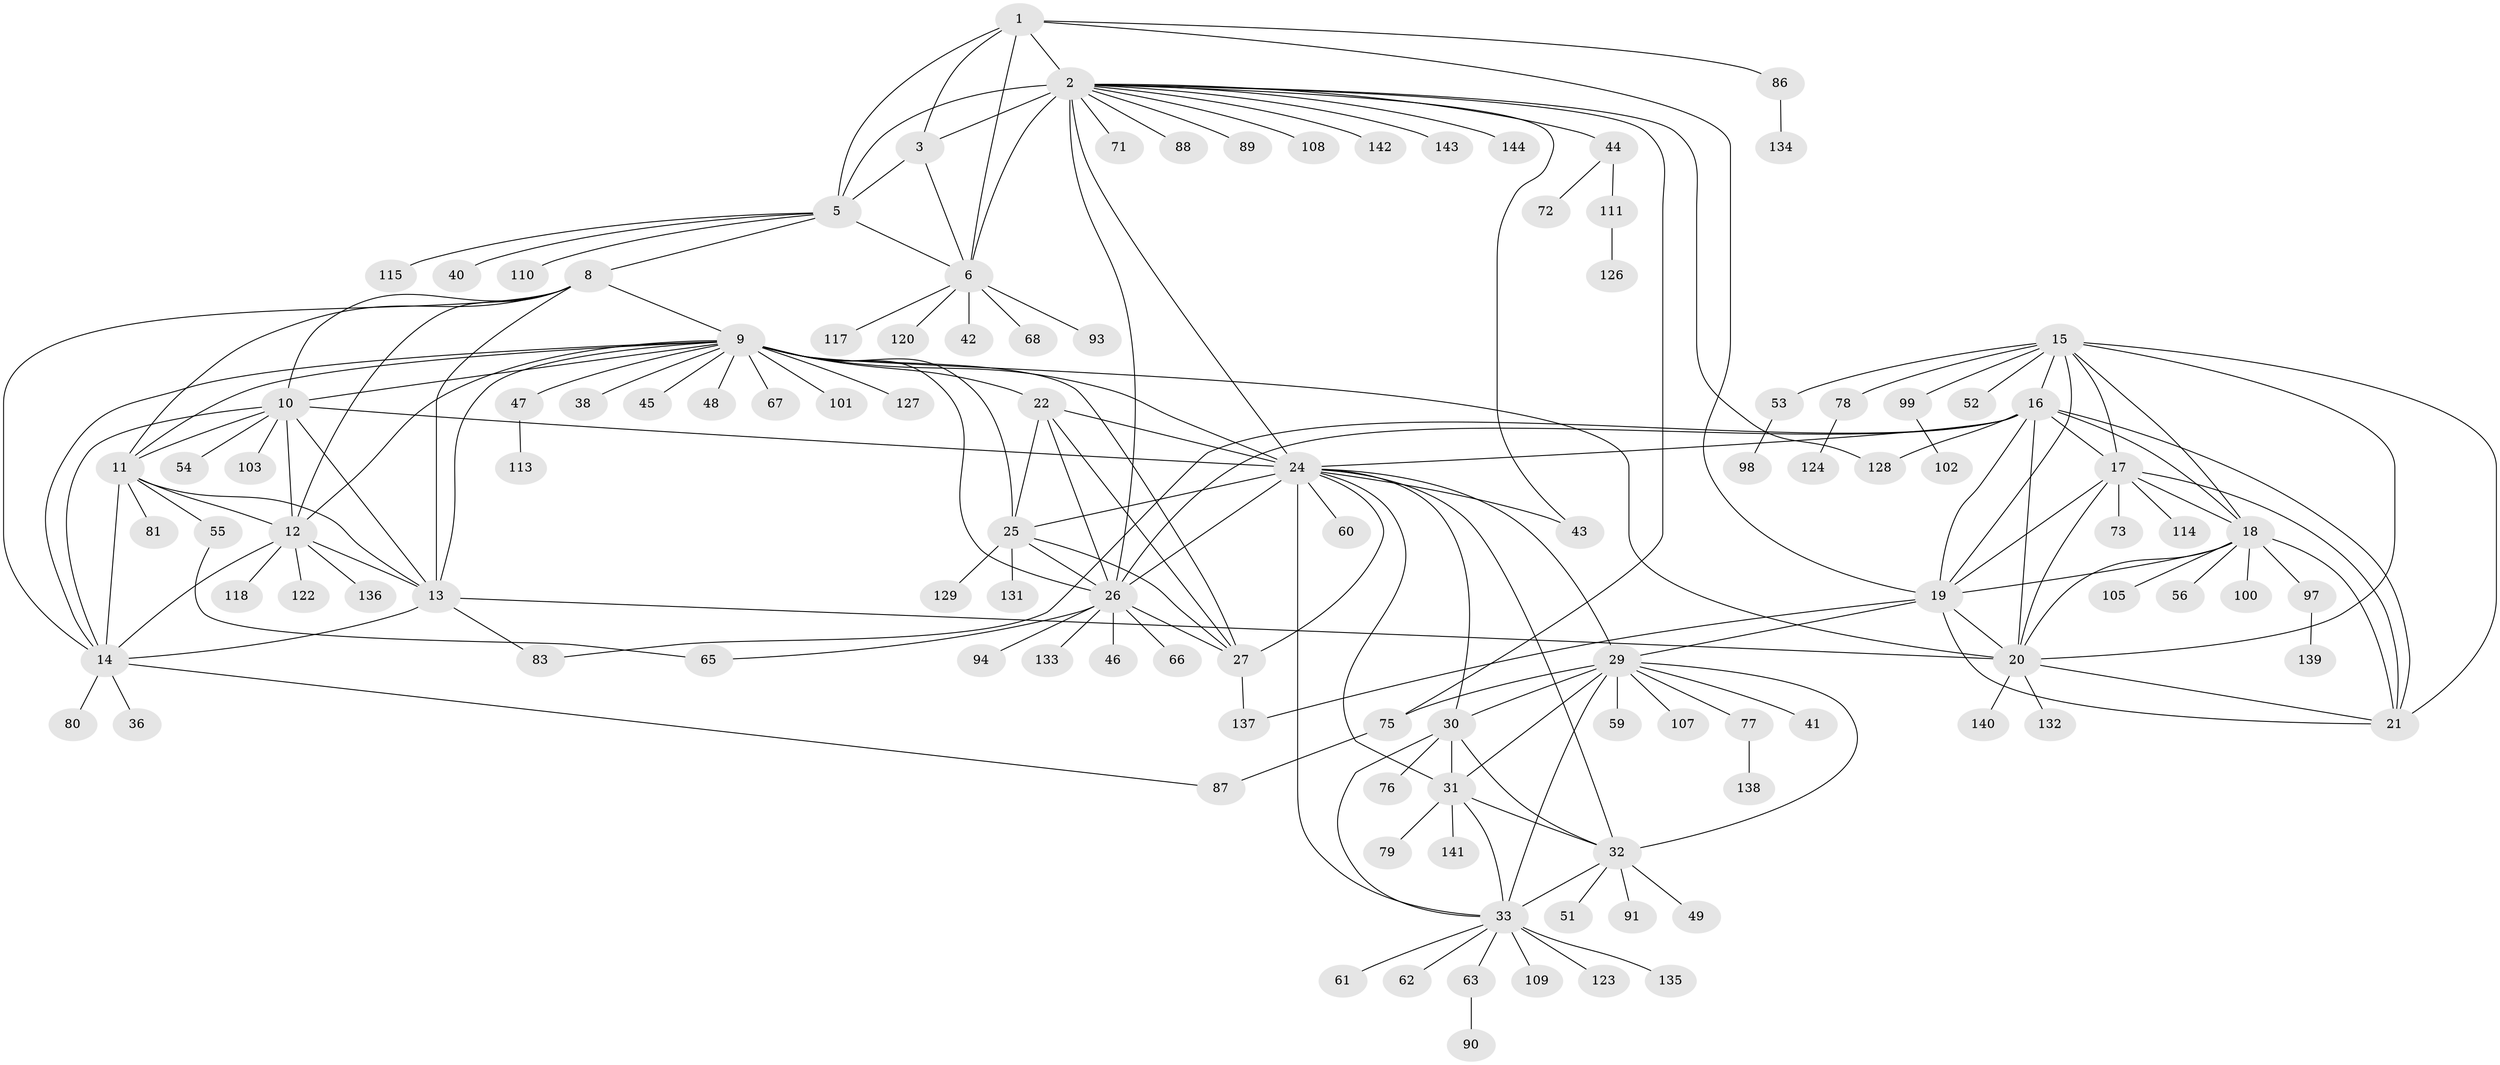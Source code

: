 // Generated by graph-tools (version 1.1) at 2025/52/02/27/25 19:52:22]
// undirected, 115 vertices, 185 edges
graph export_dot {
graph [start="1"]
  node [color=gray90,style=filled];
  1 [super="+4"];
  2 [super="+7"];
  3 [super="+84"];
  5 [super="+74"];
  6 [super="+82"];
  8 [super="+69"];
  9 [super="+23"];
  10 [super="+130"];
  11 [super="+58"];
  12 [super="+64"];
  13 [super="+57"];
  14 [super="+116"];
  15 [super="+50"];
  16 [super="+92"];
  17 [super="+104"];
  18 [super="+145"];
  19;
  20 [super="+37"];
  21 [super="+125"];
  22;
  24 [super="+34"];
  25 [super="+70"];
  26 [super="+28"];
  27 [super="+96"];
  29 [super="+39"];
  30 [super="+119"];
  31 [super="+95"];
  32 [super="+85"];
  33 [super="+35"];
  36 [super="+106"];
  38;
  40;
  41;
  42;
  43;
  44 [super="+121"];
  45;
  46;
  47;
  48;
  49;
  51;
  52;
  53;
  54;
  55;
  56;
  59;
  60;
  61;
  62;
  63;
  65;
  66;
  67;
  68;
  71;
  72;
  73;
  75;
  76;
  77;
  78;
  79;
  80;
  81;
  83;
  86;
  87;
  88;
  89;
  90;
  91;
  93;
  94;
  97;
  98;
  99;
  100;
  101;
  102;
  103;
  105;
  107 [super="+112"];
  108;
  109;
  110;
  111;
  113;
  114;
  115;
  117;
  118;
  120;
  122;
  123;
  124;
  126;
  127;
  128;
  129;
  131;
  132;
  133;
  134;
  135;
  136;
  137;
  138;
  139;
  140;
  141;
  142;
  143;
  144;
  1 -- 2 [weight=4];
  1 -- 3 [weight=2];
  1 -- 5 [weight=2];
  1 -- 6 [weight=2];
  1 -- 19;
  1 -- 86;
  2 -- 3 [weight=2];
  2 -- 5 [weight=2];
  2 -- 6 [weight=2];
  2 -- 44;
  2 -- 88;
  2 -- 89;
  2 -- 108;
  2 -- 128;
  2 -- 143;
  2 -- 144;
  2 -- 26;
  2 -- 71;
  2 -- 75;
  2 -- 43;
  2 -- 142;
  2 -- 24;
  3 -- 5;
  3 -- 6;
  5 -- 6;
  5 -- 8;
  5 -- 40;
  5 -- 110;
  5 -- 115;
  6 -- 42;
  6 -- 68;
  6 -- 93;
  6 -- 117;
  6 -- 120;
  8 -- 9;
  8 -- 10;
  8 -- 11;
  8 -- 12;
  8 -- 13;
  8 -- 14;
  9 -- 10;
  9 -- 11;
  9 -- 12;
  9 -- 13;
  9 -- 14;
  9 -- 67;
  9 -- 127;
  9 -- 38;
  9 -- 101;
  9 -- 45;
  9 -- 47;
  9 -- 48;
  9 -- 22;
  9 -- 24;
  9 -- 25;
  9 -- 26 [weight=2];
  9 -- 27;
  9 -- 20;
  10 -- 11;
  10 -- 12;
  10 -- 13;
  10 -- 14;
  10 -- 54;
  10 -- 103;
  10 -- 24;
  11 -- 12;
  11 -- 13;
  11 -- 14;
  11 -- 55;
  11 -- 81;
  12 -- 13;
  12 -- 14;
  12 -- 118;
  12 -- 122;
  12 -- 136;
  13 -- 14;
  13 -- 20;
  13 -- 83;
  14 -- 36;
  14 -- 80;
  14 -- 87;
  15 -- 16;
  15 -- 17;
  15 -- 18;
  15 -- 19;
  15 -- 20;
  15 -- 21;
  15 -- 52;
  15 -- 53;
  15 -- 99;
  15 -- 78;
  16 -- 17;
  16 -- 18;
  16 -- 19;
  16 -- 20;
  16 -- 21;
  16 -- 26;
  16 -- 83;
  16 -- 128;
  16 -- 24;
  17 -- 18;
  17 -- 19;
  17 -- 20;
  17 -- 21;
  17 -- 73;
  17 -- 114;
  18 -- 19;
  18 -- 20;
  18 -- 21;
  18 -- 56;
  18 -- 97;
  18 -- 100;
  18 -- 105;
  19 -- 20;
  19 -- 21;
  19 -- 29 [weight=2];
  19 -- 137;
  20 -- 21;
  20 -- 140;
  20 -- 132;
  22 -- 24;
  22 -- 25;
  22 -- 26 [weight=2];
  22 -- 27;
  24 -- 25;
  24 -- 26 [weight=2];
  24 -- 27;
  24 -- 60;
  24 -- 32;
  24 -- 33 [weight=2];
  24 -- 43;
  24 -- 29;
  24 -- 30;
  24 -- 31;
  25 -- 26 [weight=2];
  25 -- 27;
  25 -- 129;
  25 -- 131;
  26 -- 27 [weight=2];
  26 -- 65;
  26 -- 94;
  26 -- 133;
  26 -- 66;
  26 -- 46;
  27 -- 137;
  29 -- 30;
  29 -- 31;
  29 -- 32;
  29 -- 33 [weight=2];
  29 -- 41;
  29 -- 59;
  29 -- 75;
  29 -- 107;
  29 -- 77;
  30 -- 31;
  30 -- 32;
  30 -- 33 [weight=2];
  30 -- 76;
  31 -- 32;
  31 -- 33 [weight=2];
  31 -- 79;
  31 -- 141;
  32 -- 33 [weight=2];
  32 -- 49;
  32 -- 51;
  32 -- 91;
  33 -- 61;
  33 -- 63;
  33 -- 109;
  33 -- 135;
  33 -- 62;
  33 -- 123;
  44 -- 72;
  44 -- 111;
  47 -- 113;
  53 -- 98;
  55 -- 65;
  63 -- 90;
  75 -- 87;
  77 -- 138;
  78 -- 124;
  86 -- 134;
  97 -- 139;
  99 -- 102;
  111 -- 126;
}
